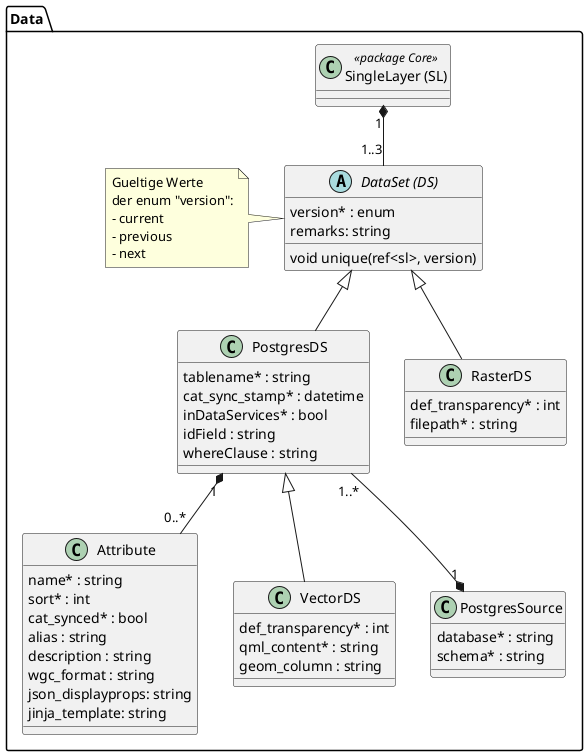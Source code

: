 @startuml

package Data {

  class "SingleLayer (SL)" as sl << package Core >> {
  }

  abstract class "DataSet (DS)" as ds {
    version* : enum
    remarks: string
    void unique(ref<sl>, version)
  }

  note left
    Gueltige Werte
    der enum "version":
    - current
    - previous
    - next
  end note
  
  class "PostgresDS" as pds {
    tablename* : string
    cat_sync_stamp* : datetime
    inDataServices* : bool
    idField : string
    whereClause : string
  }
  
  class "Attribute" as attr {
    name* : string
    sort* : int
    cat_synced* : bool
    alias : string
    description : string
    wgc_format : string
    json_displayprops: string
    jinja_template: string
  }
  
  class "VectorDS" as vds {
    def_transparency* : int
    qml_content* : string
    geom_column : string
  }
  
  class "RasterDS" as rds {
    def_transparency* : int
    filepath* : string
  }
  
  class "PostgresSource" as pgsrc {
    database* : string
    schema* : string
  }
  
  ds <|-- rds
  ds <|-- pds
  pds <|-- vds

  sl "1" *-- "1..3" ds
  
  pds "1..*" --* "1" pgsrc
  pds "1" *-- "0..*" attr
}

@enduml